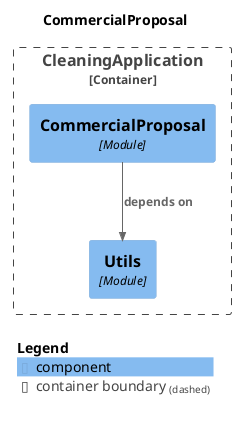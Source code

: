 @startuml
set separator none
title CommercialProposal

top to bottom direction

!include <C4/C4>
!include <C4/C4_Context>
!include <C4/C4_Component>

Container_Boundary("CleaningApplication.CleaningApplication_boundary", "CleaningApplication", $tags="") {
  Component(CleaningApplication.CleaningApplication.Utils, "Utils", $techn="Module", $descr="", $tags="", $link="")
  Component(CleaningApplication.CleaningApplication.CommercialProposal, "CommercialProposal", $techn="Module", $descr="", $tags="", $link="")
}

Rel(CleaningApplication.CleaningApplication.CommercialProposal, CleaningApplication.CleaningApplication.Utils, "depends on", $techn="", $tags="", $link="")

SHOW_LEGEND(true)
@enduml